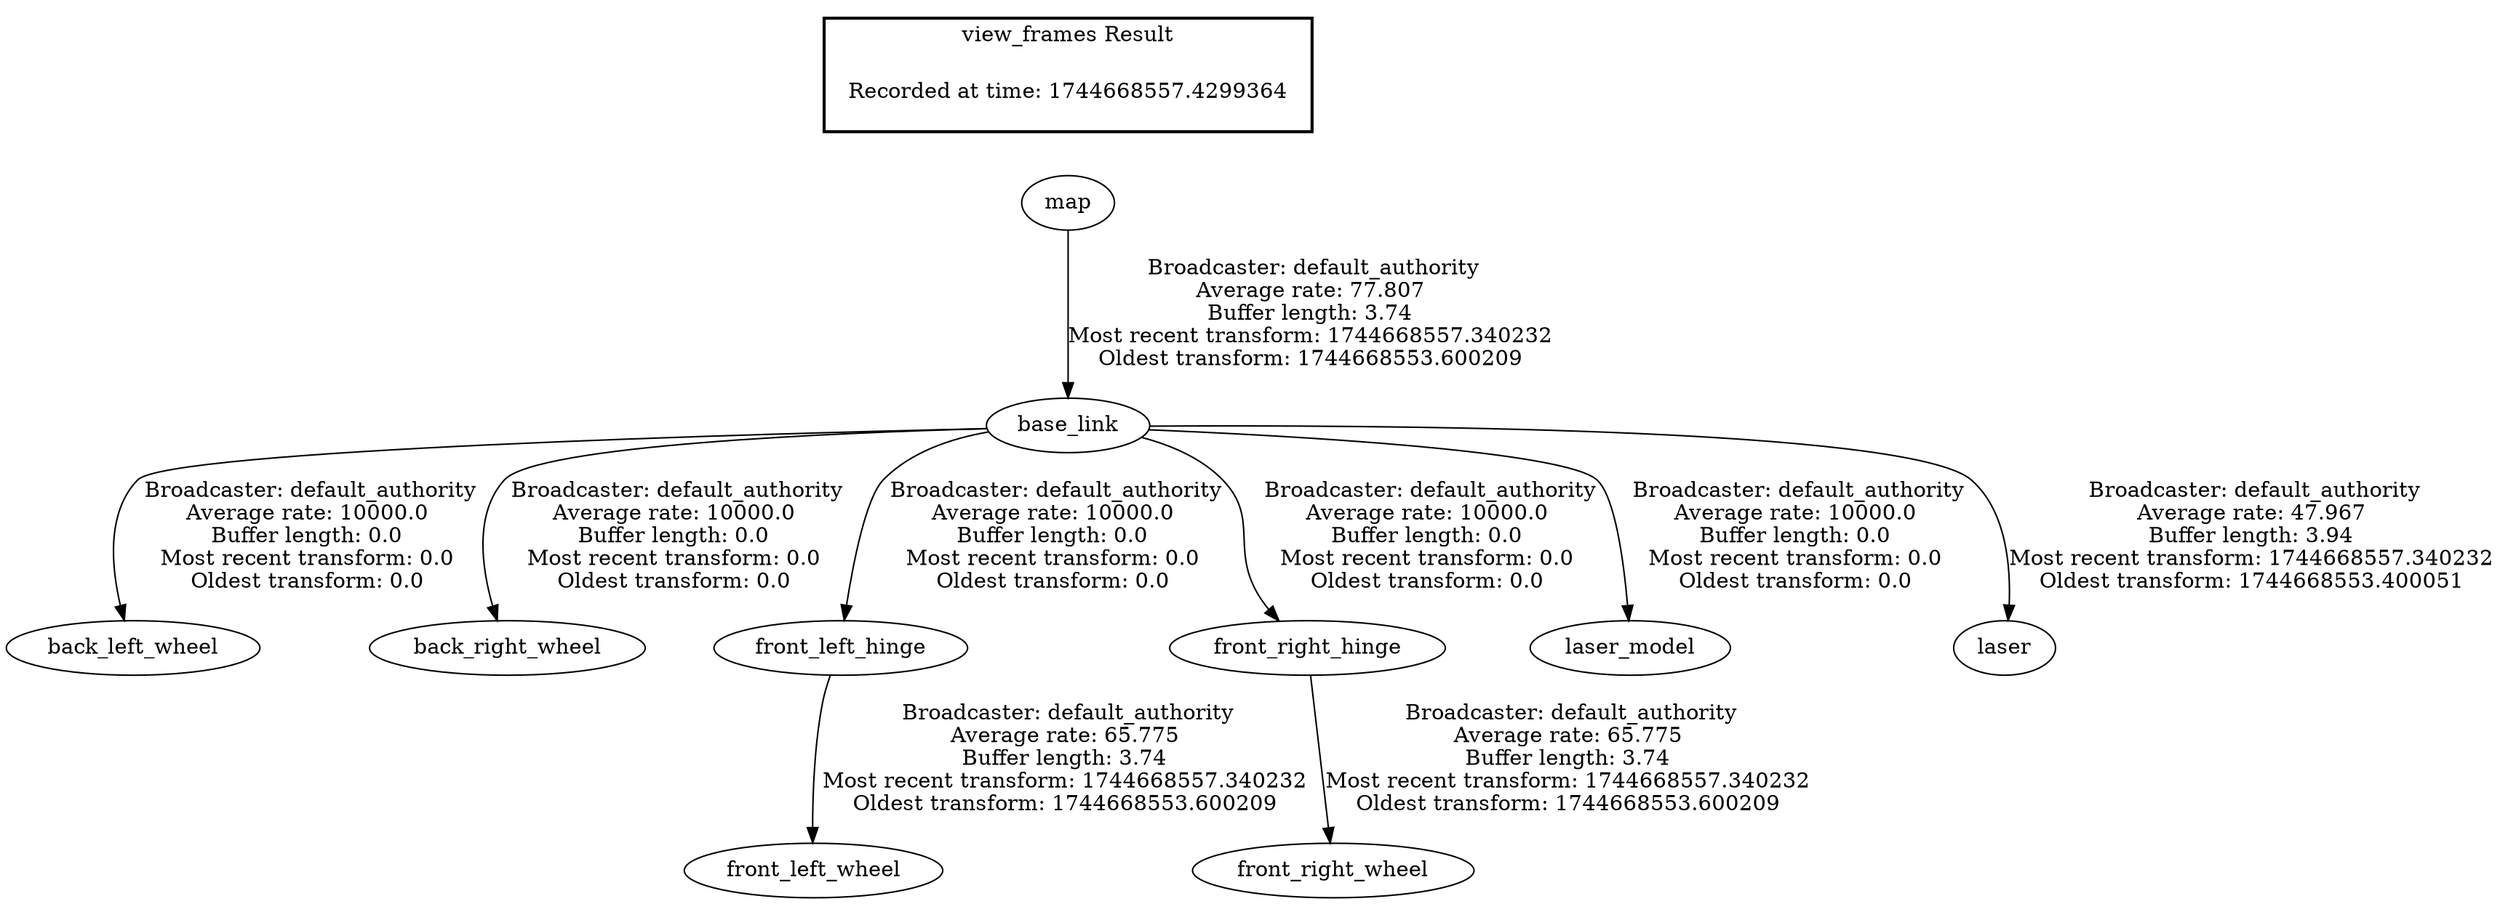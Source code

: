 digraph G {
"base_link" -> "back_left_wheel"[label=" Broadcaster: default_authority\nAverage rate: 10000.0\nBuffer length: 0.0\nMost recent transform: 0.0\nOldest transform: 0.0\n"];
"map" -> "base_link"[label=" Broadcaster: default_authority\nAverage rate: 77.807\nBuffer length: 3.74\nMost recent transform: 1744668557.340232\nOldest transform: 1744668553.600209\n"];
"base_link" -> "back_right_wheel"[label=" Broadcaster: default_authority\nAverage rate: 10000.0\nBuffer length: 0.0\nMost recent transform: 0.0\nOldest transform: 0.0\n"];
"base_link" -> "front_left_hinge"[label=" Broadcaster: default_authority\nAverage rate: 10000.0\nBuffer length: 0.0\nMost recent transform: 0.0\nOldest transform: 0.0\n"];
"base_link" -> "front_right_hinge"[label=" Broadcaster: default_authority\nAverage rate: 10000.0\nBuffer length: 0.0\nMost recent transform: 0.0\nOldest transform: 0.0\n"];
"base_link" -> "laser_model"[label=" Broadcaster: default_authority\nAverage rate: 10000.0\nBuffer length: 0.0\nMost recent transform: 0.0\nOldest transform: 0.0\n"];
"front_left_hinge" -> "front_left_wheel"[label=" Broadcaster: default_authority\nAverage rate: 65.775\nBuffer length: 3.74\nMost recent transform: 1744668557.340232\nOldest transform: 1744668553.600209\n"];
"front_right_hinge" -> "front_right_wheel"[label=" Broadcaster: default_authority\nAverage rate: 65.775\nBuffer length: 3.74\nMost recent transform: 1744668557.340232\nOldest transform: 1744668553.600209\n"];
"base_link" -> "laser"[label=" Broadcaster: default_authority\nAverage rate: 47.967\nBuffer length: 3.94\nMost recent transform: 1744668557.340232\nOldest transform: 1744668553.400051\n"];
edge [style=invis];
 subgraph cluster_legend { style=bold; color=black; label ="view_frames Result";
"Recorded at time: 1744668557.4299364"[ shape=plaintext ] ;
}->"map";
}